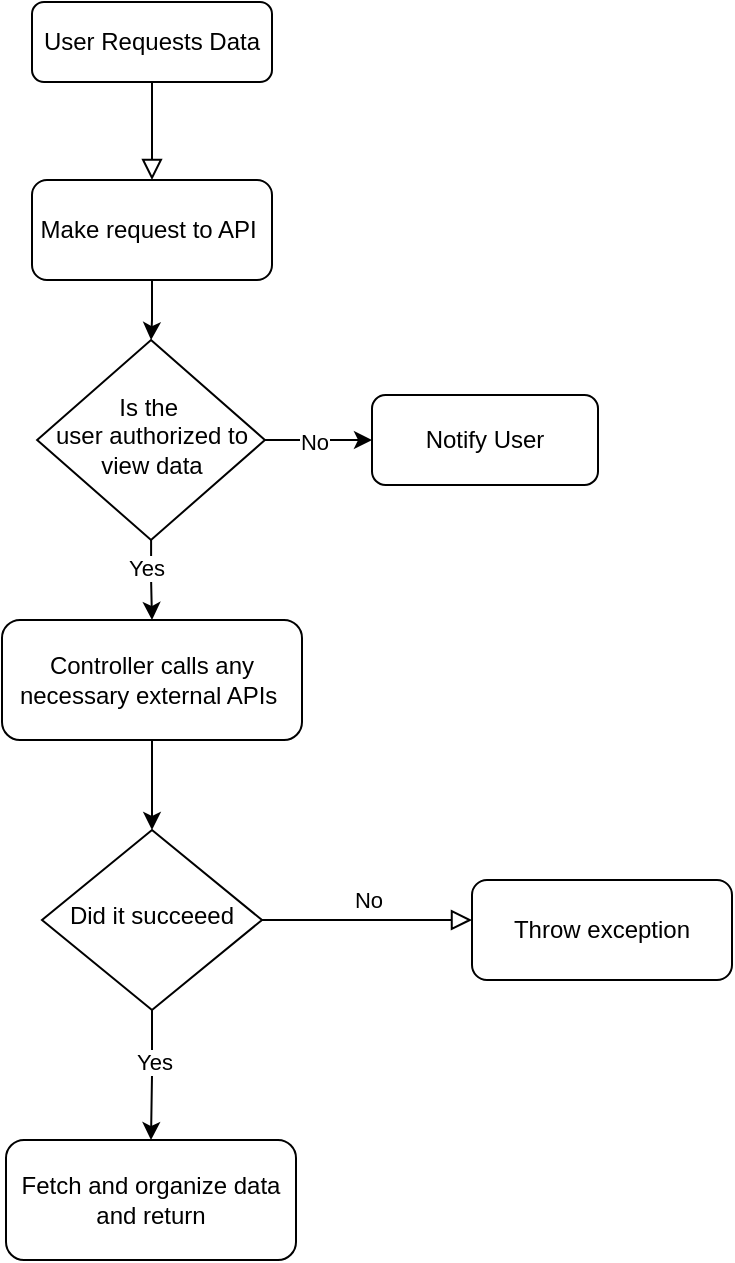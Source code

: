 <mxfile version="26.0.9">
  <diagram name="Page-1" id="GWlrEh4Q-D5uisb2oF94">
    <mxGraphModel dx="1434" dy="956" grid="1" gridSize="10" guides="1" tooltips="1" connect="1" arrows="1" fold="1" page="1" pageScale="1" pageWidth="850" pageHeight="1100" math="0" shadow="0">
      <root>
        <mxCell id="0" />
        <mxCell id="1" parent="0" />
        <mxCell id="1inrfcea6pLV34trJc_D-1" value="" style="rounded=0;html=1;jettySize=auto;orthogonalLoop=1;fontSize=11;endArrow=block;endFill=0;endSize=8;strokeWidth=1;shadow=0;labelBackgroundColor=none;edgeStyle=orthogonalEdgeStyle;" edge="1" parent="1" source="1inrfcea6pLV34trJc_D-2" target="1inrfcea6pLV34trJc_D-8">
          <mxGeometry relative="1" as="geometry">
            <mxPoint x="220" y="170" as="targetPoint" />
          </mxGeometry>
        </mxCell>
        <mxCell id="1inrfcea6pLV34trJc_D-2" value="User Requests Data" style="rounded=1;whiteSpace=wrap;html=1;fontSize=12;glass=0;strokeWidth=1;shadow=0;" vertex="1" parent="1">
          <mxGeometry x="160" y="80" width="120" height="40" as="geometry" />
        </mxCell>
        <mxCell id="1inrfcea6pLV34trJc_D-7" style="edgeStyle=orthogonalEdgeStyle;rounded=0;orthogonalLoop=1;jettySize=auto;html=1;exitX=0.5;exitY=1;exitDx=0;exitDy=0;" edge="1" parent="1" source="1inrfcea6pLV34trJc_D-8" target="1inrfcea6pLV34trJc_D-31">
          <mxGeometry relative="1" as="geometry">
            <mxPoint x="220" y="249" as="targetPoint" />
          </mxGeometry>
        </mxCell>
        <mxCell id="1inrfcea6pLV34trJc_D-8" value="Make request to API&amp;nbsp;" style="rounded=1;whiteSpace=wrap;html=1;fontSize=12;glass=0;strokeWidth=1;shadow=0;" vertex="1" parent="1">
          <mxGeometry x="160" y="169" width="120" height="50" as="geometry" />
        </mxCell>
        <mxCell id="1inrfcea6pLV34trJc_D-9" style="edgeStyle=orthogonalEdgeStyle;rounded=0;orthogonalLoop=1;jettySize=auto;html=1;exitX=0.5;exitY=1;exitDx=0;exitDy=0;" edge="1" parent="1" source="1inrfcea6pLV34trJc_D-10" target="1inrfcea6pLV34trJc_D-13">
          <mxGeometry relative="1" as="geometry" />
        </mxCell>
        <mxCell id="1inrfcea6pLV34trJc_D-10" value="Controller calls any necessary external APIs&amp;nbsp;" style="rounded=1;whiteSpace=wrap;html=1;fontSize=12;glass=0;strokeWidth=1;shadow=0;" vertex="1" parent="1">
          <mxGeometry x="145" y="389" width="150" height="60" as="geometry" />
        </mxCell>
        <mxCell id="1inrfcea6pLV34trJc_D-11" style="edgeStyle=orthogonalEdgeStyle;rounded=0;orthogonalLoop=1;jettySize=auto;html=1;exitX=0.5;exitY=1;exitDx=0;exitDy=0;" edge="1" parent="1" source="1inrfcea6pLV34trJc_D-13" target="1inrfcea6pLV34trJc_D-17">
          <mxGeometry relative="1" as="geometry" />
        </mxCell>
        <mxCell id="1inrfcea6pLV34trJc_D-12" value="Yes" style="edgeLabel;html=1;align=center;verticalAlign=middle;resizable=0;points=[];" vertex="1" connectable="0" parent="1inrfcea6pLV34trJc_D-11">
          <mxGeometry x="-0.206" y="1" relative="1" as="geometry">
            <mxPoint as="offset" />
          </mxGeometry>
        </mxCell>
        <mxCell id="1inrfcea6pLV34trJc_D-13" value="Did it succeeed" style="rhombus;whiteSpace=wrap;html=1;shadow=0;fontFamily=Helvetica;fontSize=12;align=center;strokeWidth=1;spacing=6;spacingTop=-4;" vertex="1" parent="1">
          <mxGeometry x="165" y="494" width="110" height="90" as="geometry" />
        </mxCell>
        <mxCell id="1inrfcea6pLV34trJc_D-14" value="Throw exception" style="rounded=1;whiteSpace=wrap;html=1;fontSize=12;glass=0;strokeWidth=1;shadow=0;" vertex="1" parent="1">
          <mxGeometry x="380" y="519" width="130" height="50" as="geometry" />
        </mxCell>
        <mxCell id="1inrfcea6pLV34trJc_D-15" value="No" style="edgeStyle=orthogonalEdgeStyle;rounded=0;html=1;jettySize=auto;orthogonalLoop=1;fontSize=11;endArrow=block;endFill=0;endSize=8;strokeWidth=1;shadow=0;labelBackgroundColor=none;exitX=1;exitY=0.5;exitDx=0;exitDy=0;" edge="1" parent="1" source="1inrfcea6pLV34trJc_D-13" target="1inrfcea6pLV34trJc_D-14">
          <mxGeometry y="10" relative="1" as="geometry">
            <mxPoint as="offset" />
            <mxPoint x="310" y="539" as="sourcePoint" />
            <mxPoint x="360" y="539" as="targetPoint" />
            <Array as="points">
              <mxPoint x="275" y="539" />
            </Array>
          </mxGeometry>
        </mxCell>
        <mxCell id="1inrfcea6pLV34trJc_D-17" value="Fetch and organize data and return" style="rounded=1;whiteSpace=wrap;html=1;fontSize=12;glass=0;strokeWidth=1;shadow=0;" vertex="1" parent="1">
          <mxGeometry x="147" y="649" width="145" height="60" as="geometry" />
        </mxCell>
        <mxCell id="1inrfcea6pLV34trJc_D-27" style="edgeStyle=orthogonalEdgeStyle;rounded=0;orthogonalLoop=1;jettySize=auto;html=1;" edge="1" parent="1" source="1inrfcea6pLV34trJc_D-31" target="1inrfcea6pLV34trJc_D-32">
          <mxGeometry relative="1" as="geometry" />
        </mxCell>
        <mxCell id="1inrfcea6pLV34trJc_D-28" value="No" style="edgeLabel;html=1;align=center;verticalAlign=middle;resizable=0;points=[];" vertex="1" connectable="0" parent="1inrfcea6pLV34trJc_D-27">
          <mxGeometry x="-0.099" y="-1" relative="1" as="geometry">
            <mxPoint as="offset" />
          </mxGeometry>
        </mxCell>
        <mxCell id="1inrfcea6pLV34trJc_D-29" style="edgeStyle=orthogonalEdgeStyle;rounded=0;orthogonalLoop=1;jettySize=auto;html=1;" edge="1" parent="1" source="1inrfcea6pLV34trJc_D-31" target="1inrfcea6pLV34trJc_D-10">
          <mxGeometry relative="1" as="geometry" />
        </mxCell>
        <mxCell id="1inrfcea6pLV34trJc_D-30" value="Yes" style="edgeLabel;html=1;align=center;verticalAlign=middle;resizable=0;points=[];" vertex="1" connectable="0" parent="1inrfcea6pLV34trJc_D-29">
          <mxGeometry x="-0.304" y="-3" relative="1" as="geometry">
            <mxPoint as="offset" />
          </mxGeometry>
        </mxCell>
        <mxCell id="1inrfcea6pLV34trJc_D-31" value="Is the&amp;nbsp;&lt;div&gt;user authorized to view data&lt;/div&gt;" style="rhombus;whiteSpace=wrap;html=1;shadow=0;fontFamily=Helvetica;fontSize=12;align=center;strokeWidth=1;spacing=6;spacingTop=-4;" vertex="1" parent="1">
          <mxGeometry x="162.57" y="249" width="113.87" height="100" as="geometry" />
        </mxCell>
        <mxCell id="1inrfcea6pLV34trJc_D-32" value="Notify User" style="rounded=1;whiteSpace=wrap;html=1;fontSize=12;glass=0;strokeWidth=1;shadow=0;" vertex="1" parent="1">
          <mxGeometry x="330.0" y="276.5" width="113" height="45" as="geometry" />
        </mxCell>
      </root>
    </mxGraphModel>
  </diagram>
</mxfile>
